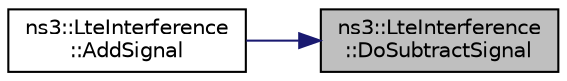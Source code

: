 digraph "ns3::LteInterference::DoSubtractSignal"
{
 // LATEX_PDF_SIZE
  edge [fontname="Helvetica",fontsize="10",labelfontname="Helvetica",labelfontsize="10"];
  node [fontname="Helvetica",fontsize="10",shape=record];
  rankdir="RL";
  Node1 [label="ns3::LteInterference\l::DoSubtractSignal",height=0.2,width=0.4,color="black", fillcolor="grey75", style="filled", fontcolor="black",tooltip="Subtract signal."];
  Node1 -> Node2 [dir="back",color="midnightblue",fontsize="10",style="solid",fontname="Helvetica"];
  Node2 [label="ns3::LteInterference\l::AddSignal",height=0.2,width=0.4,color="black", fillcolor="white", style="filled",URL="$classns3_1_1_lte_interference.html#a50f2548797e7c92c4afd06710e0f8a8a",tooltip="notify that a new signal is being perceived in the medium."];
}
